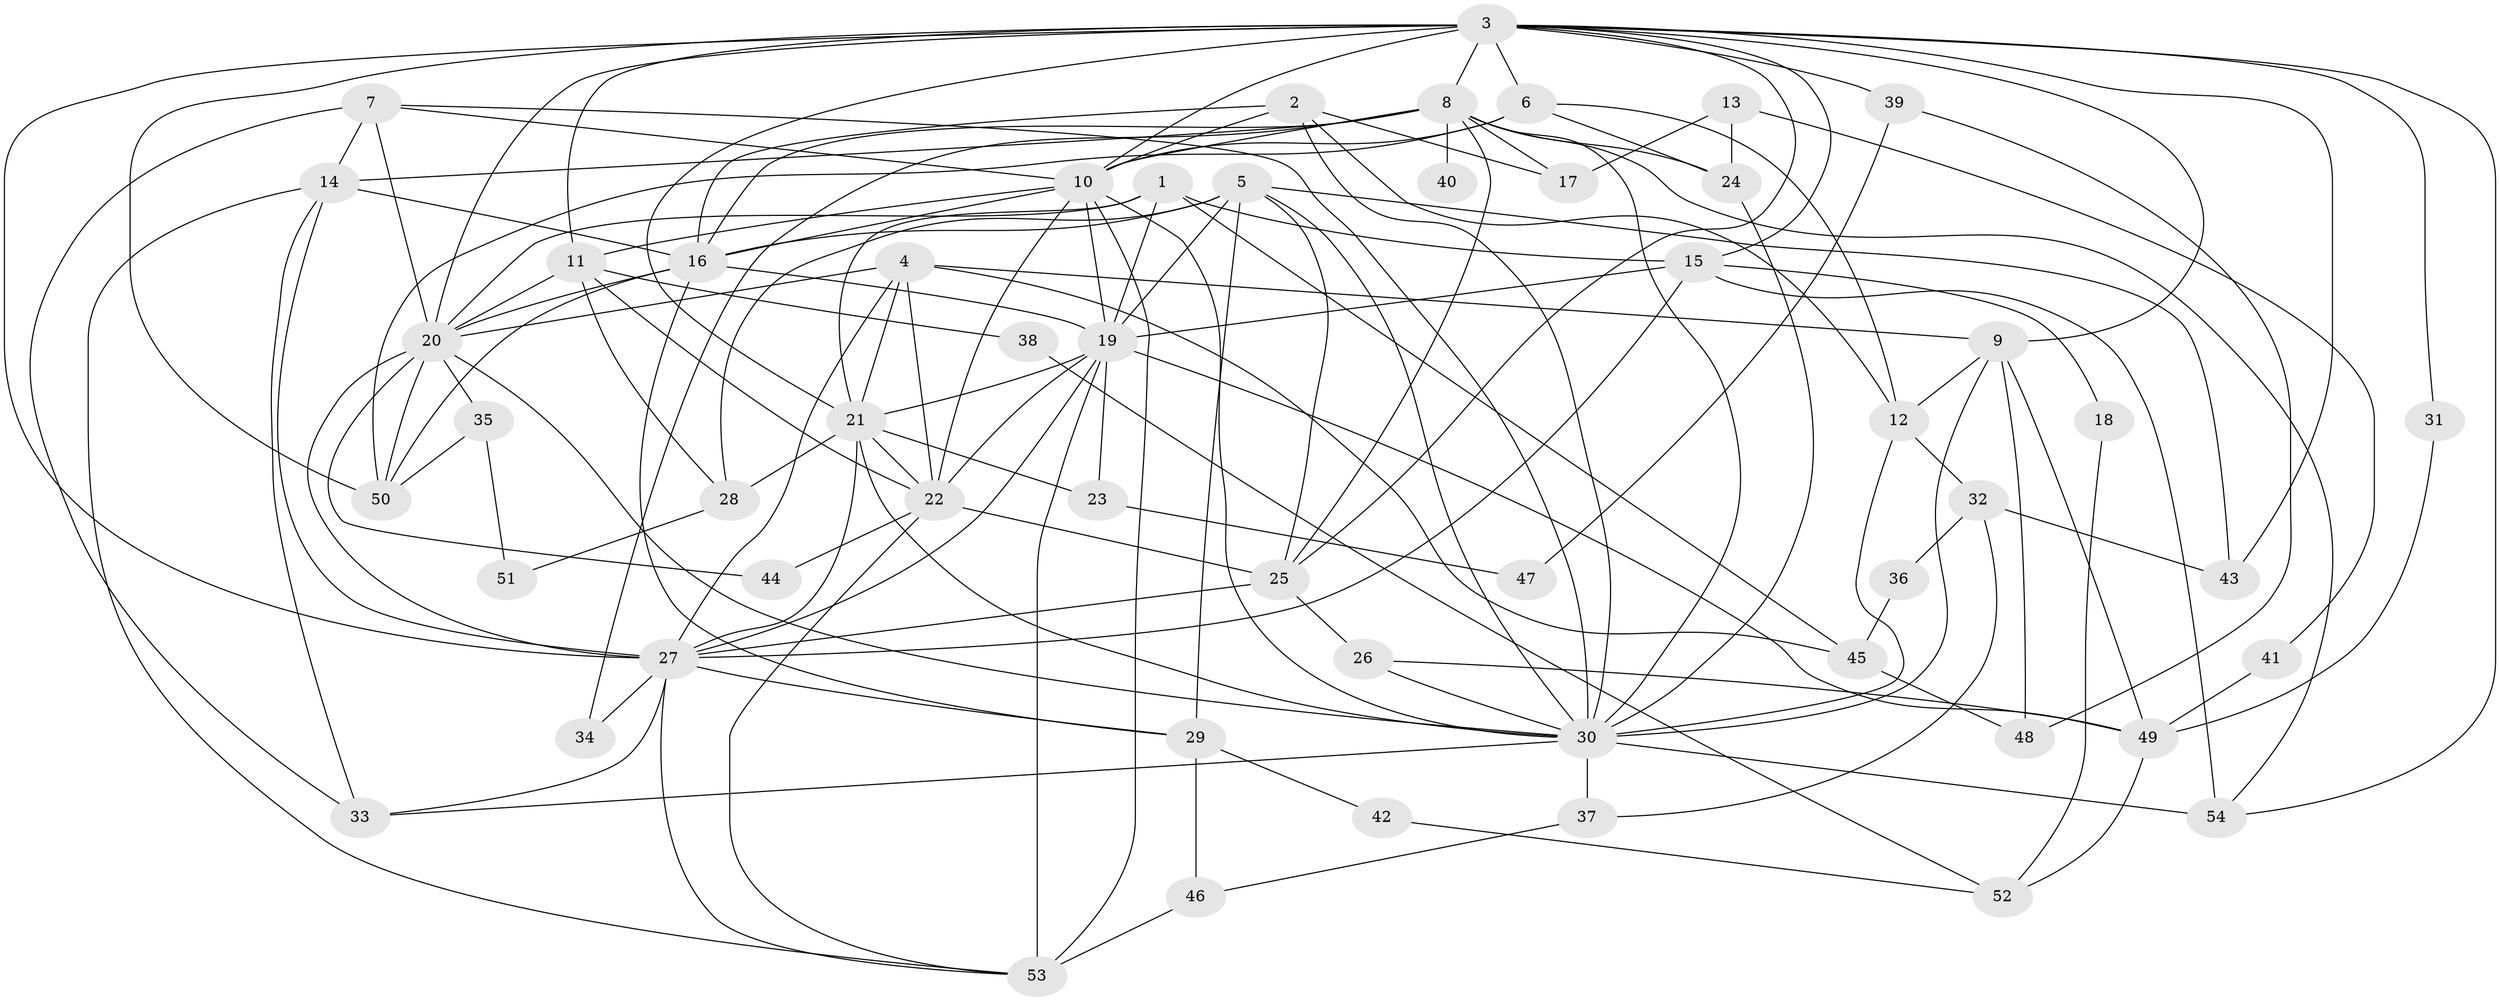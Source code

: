 // original degree distribution, {4: 0.25, 3: 0.2222222222222222, 6: 0.09259259259259259, 2: 0.17592592592592593, 5: 0.2037037037037037, 7: 0.037037037037037035, 8: 0.018518518518518517}
// Generated by graph-tools (version 1.1) at 2025/51/03/04/25 22:51:08]
// undirected, 54 vertices, 140 edges
graph export_dot {
  node [color=gray90,style=filled];
  1;
  2;
  3;
  4;
  5;
  6;
  7;
  8;
  9;
  10;
  11;
  12;
  13;
  14;
  15;
  16;
  17;
  18;
  19;
  20;
  21;
  22;
  23;
  24;
  25;
  26;
  27;
  28;
  29;
  30;
  31;
  32;
  33;
  34;
  35;
  36;
  37;
  38;
  39;
  40;
  41;
  42;
  43;
  44;
  45;
  46;
  47;
  48;
  49;
  50;
  51;
  52;
  53;
  54;
  1 -- 15 [weight=3.0];
  1 -- 19 [weight=1.0];
  1 -- 20 [weight=1.0];
  1 -- 21 [weight=2.0];
  1 -- 45 [weight=1.0];
  2 -- 10 [weight=2.0];
  2 -- 12 [weight=1.0];
  2 -- 16 [weight=1.0];
  2 -- 17 [weight=1.0];
  2 -- 30 [weight=1.0];
  3 -- 6 [weight=1.0];
  3 -- 8 [weight=1.0];
  3 -- 9 [weight=1.0];
  3 -- 10 [weight=1.0];
  3 -- 11 [weight=2.0];
  3 -- 15 [weight=1.0];
  3 -- 20 [weight=2.0];
  3 -- 21 [weight=1.0];
  3 -- 25 [weight=1.0];
  3 -- 27 [weight=2.0];
  3 -- 31 [weight=1.0];
  3 -- 39 [weight=3.0];
  3 -- 43 [weight=1.0];
  3 -- 50 [weight=1.0];
  3 -- 54 [weight=1.0];
  4 -- 9 [weight=1.0];
  4 -- 20 [weight=1.0];
  4 -- 21 [weight=1.0];
  4 -- 22 [weight=1.0];
  4 -- 27 [weight=1.0];
  4 -- 45 [weight=1.0];
  5 -- 16 [weight=1.0];
  5 -- 19 [weight=1.0];
  5 -- 25 [weight=1.0];
  5 -- 28 [weight=1.0];
  5 -- 29 [weight=1.0];
  5 -- 30 [weight=1.0];
  5 -- 43 [weight=1.0];
  6 -- 10 [weight=1.0];
  6 -- 12 [weight=1.0];
  6 -- 24 [weight=1.0];
  6 -- 50 [weight=1.0];
  7 -- 10 [weight=1.0];
  7 -- 14 [weight=1.0];
  7 -- 20 [weight=1.0];
  7 -- 30 [weight=1.0];
  7 -- 33 [weight=1.0];
  8 -- 10 [weight=1.0];
  8 -- 14 [weight=1.0];
  8 -- 16 [weight=1.0];
  8 -- 17 [weight=1.0];
  8 -- 24 [weight=1.0];
  8 -- 25 [weight=2.0];
  8 -- 30 [weight=1.0];
  8 -- 34 [weight=2.0];
  8 -- 40 [weight=2.0];
  8 -- 54 [weight=1.0];
  9 -- 12 [weight=1.0];
  9 -- 30 [weight=1.0];
  9 -- 48 [weight=1.0];
  9 -- 49 [weight=1.0];
  10 -- 11 [weight=1.0];
  10 -- 16 [weight=2.0];
  10 -- 19 [weight=1.0];
  10 -- 22 [weight=1.0];
  10 -- 30 [weight=1.0];
  10 -- 53 [weight=2.0];
  11 -- 20 [weight=1.0];
  11 -- 22 [weight=1.0];
  11 -- 28 [weight=1.0];
  11 -- 38 [weight=1.0];
  12 -- 30 [weight=1.0];
  12 -- 32 [weight=1.0];
  13 -- 17 [weight=1.0];
  13 -- 24 [weight=1.0];
  13 -- 41 [weight=1.0];
  14 -- 16 [weight=2.0];
  14 -- 27 [weight=1.0];
  14 -- 33 [weight=1.0];
  14 -- 53 [weight=1.0];
  15 -- 18 [weight=1.0];
  15 -- 19 [weight=1.0];
  15 -- 27 [weight=1.0];
  15 -- 54 [weight=1.0];
  16 -- 19 [weight=1.0];
  16 -- 20 [weight=2.0];
  16 -- 29 [weight=1.0];
  16 -- 50 [weight=1.0];
  18 -- 52 [weight=1.0];
  19 -- 21 [weight=2.0];
  19 -- 22 [weight=1.0];
  19 -- 23 [weight=1.0];
  19 -- 27 [weight=1.0];
  19 -- 49 [weight=1.0];
  19 -- 53 [weight=1.0];
  20 -- 27 [weight=1.0];
  20 -- 30 [weight=1.0];
  20 -- 35 [weight=1.0];
  20 -- 44 [weight=1.0];
  20 -- 50 [weight=1.0];
  21 -- 22 [weight=1.0];
  21 -- 23 [weight=2.0];
  21 -- 27 [weight=1.0];
  21 -- 28 [weight=1.0];
  21 -- 30 [weight=1.0];
  22 -- 25 [weight=1.0];
  22 -- 44 [weight=1.0];
  22 -- 53 [weight=1.0];
  23 -- 47 [weight=1.0];
  24 -- 30 [weight=1.0];
  25 -- 26 [weight=1.0];
  25 -- 27 [weight=1.0];
  26 -- 30 [weight=1.0];
  26 -- 49 [weight=1.0];
  27 -- 29 [weight=1.0];
  27 -- 33 [weight=1.0];
  27 -- 34 [weight=1.0];
  27 -- 53 [weight=1.0];
  28 -- 51 [weight=1.0];
  29 -- 42 [weight=1.0];
  29 -- 46 [weight=1.0];
  30 -- 33 [weight=1.0];
  30 -- 37 [weight=1.0];
  30 -- 54 [weight=1.0];
  31 -- 49 [weight=1.0];
  32 -- 36 [weight=1.0];
  32 -- 37 [weight=1.0];
  32 -- 43 [weight=1.0];
  35 -- 50 [weight=1.0];
  35 -- 51 [weight=1.0];
  36 -- 45 [weight=1.0];
  37 -- 46 [weight=1.0];
  38 -- 52 [weight=1.0];
  39 -- 47 [weight=1.0];
  39 -- 48 [weight=1.0];
  41 -- 49 [weight=1.0];
  42 -- 52 [weight=1.0];
  45 -- 48 [weight=1.0];
  46 -- 53 [weight=1.0];
  49 -- 52 [weight=1.0];
}
